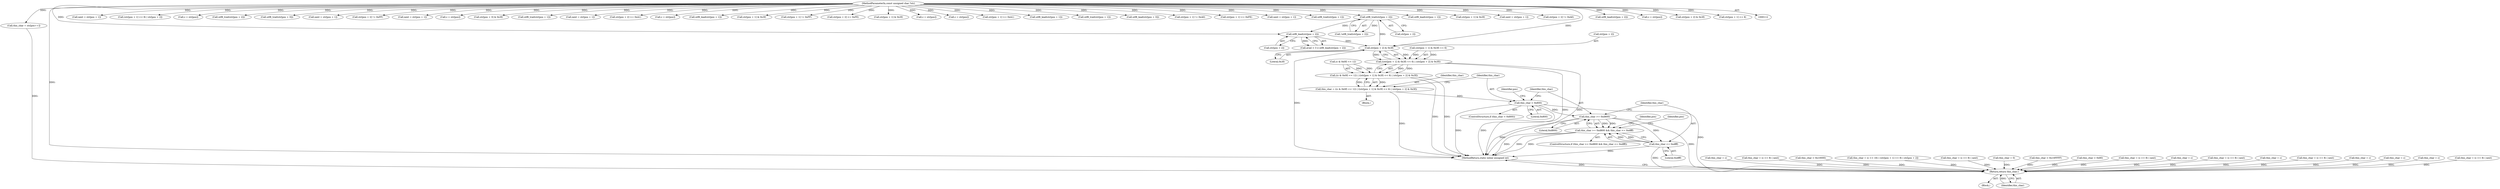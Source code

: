 digraph "0_php-src_0da8b8b801f9276359262f1ef8274c7812d3dfda?w=1_3@pointer" {
"1000318" [label="(Call,str[pos + 2] & 0x3f)"];
"1000287" [label="(Call,utf8_lead(str[pos + 2]))"];
"1000260" [label="(Call,utf8_trail(str[pos + 2]))"];
"1000114" [label="(MethodParameterIn,const unsigned char *str)"];
"1000308" [label="(Call,((str[pos + 1] & 0x3f) << 6) | (str[pos + 2] & 0x3f))"];
"1000302" [label="(Call,((c & 0x0f) << 12) | ((str[pos + 1] & 0x3f) << 6) | (str[pos + 2] & 0x3f))"];
"1000300" [label="(Call,this_char = ((c & 0x0f) << 12) | ((str[pos + 1] & 0x3f) << 6) | (str[pos + 2] & 0x3f))"];
"1000326" [label="(Call,this_char < 0x800)"];
"1000336" [label="(Call,this_char >= 0xd800)"];
"1000335" [label="(Call,this_char >= 0xd800 && this_char <= 0xdfff)"];
"1000339" [label="(Call,this_char <= 0xdfff)"];
"1001107" [label="(Return,return this_char;)"];
"1000561" [label="(Call,this_char = c)"];
"1000868" [label="(Call,this_char = (c << 8) | next)"];
"1000326" [label="(Call,this_char < 0x800)"];
"1000681" [label="(Call,next = str[pos + 1])"];
"1000308" [label="(Call,((str[pos + 1] & 0x3f) << 6) | (str[pos + 2] & 0x3f))"];
"1001057" [label="(Call,(str[pos + 1] << 8) | str[pos + 2])"];
"1000340" [label="(Identifier,this_char)"];
"1000114" [label="(MethodParameterIn,const unsigned char *str)"];
"1000288" [label="(Call,str[pos + 2])"];
"1000475" [label="(Call,this_char < 0x10000)"];
"1000829" [label="(Call,c = str[pos])"];
"1000376" [label="(Call,utf8_trail(str[pos + 2]))"];
"1000383" [label="(Call,utf8_trail(str[pos + 3]))"];
"1000852" [label="(Call,next = str[pos + 1])"];
"1001051" [label="(Call,this_char = (c << 16) | (str[pos + 1] << 8) | str[pos + 2])"];
"1001035" [label="(Call,str[pos + 2] != 0xFF)"];
"1000594" [label="(Call,next = str[pos + 1])"];
"1000336" [label="(Call,this_char >= 0xd800)"];
"1001107" [label="(Return,return this_char;)"];
"1000923" [label="(Call,this_char = (c << 8) | next)"];
"1000658" [label="(Call,c = str[pos])"];
"1000309" [label="(Call,(str[pos + 1] & 0x3f) << 6)"];
"1000466" [label="(Call,str[pos + 3] & 0x3f)"];
"1000125" [label="(Call,this_char = 0)"];
"1000302" [label="(Call,((c & 0x0f) << 12) | ((str[pos + 1] & 0x3f) << 6) | (str[pos + 2] & 0x3f))"];
"1000478" [label="(Call,this_char > 0x10FFFF)"];
"1000253" [label="(Call,utf8_trail(str[pos + 1]))"];
"1000118" [label="(Block,)"];
"1000319" [label="(Call,str[pos + 2])"];
"1000766" [label="(Call,next = str[pos + 1])"];
"1000983" [label="(Call,str[pos + 2] >= 0xA1)"];
"1001108" [label="(Identifier,this_char)"];
"1000150" [label="(Call,c = str[pos])"];
"1000200" [label="(Call,utf8_lead(str[pos + 1]))"];
"1000216" [label="(Call,str[pos + 1] & 0x3f)"];
"1000224" [label="(Call,this_char < 0x80)"];
"1000259" [label="(Call,!utf8_trail(str[pos + 2]))"];
"1001011" [label="(Call,str[pos + 1] != 0xFF)"];
"1000344" [label="(Identifier,pos)"];
"1000990" [label="(Call,str[pos + 2] <= 0xFE)"];
"1000618" [label="(Call,this_char = (c << 8) | next)"];
"1000160" [label="(Call,this_char = c)"];
"1000448" [label="(Call,str[pos + 1] & 0x3f)"];
"1000324" [label="(Literal,0x3f)"];
"1000497" [label="(Call,c = str[pos])"];
"1000571" [label="(Call,c = str[pos])"];
"1000967" [label="(Call,str[pos + 1] >= 0xA1)"];
"1000395" [label="(Call,utf8_lead(str[pos + 1]))"];
"1000368" [label="(Call,utf8_trail(str[pos + 1]))"];
"1000777" [label="(Call,this_char = (c << 8) | next)"];
"1000814" [label="(Call,this_char = c)"];
"1000425" [label="(Call,utf8_lead(str[pos + 3]))"];
"1001004" [label="(Call,str[pos + 1] != 0xA0)"];
"1000325" [label="(ControlStructure,if (this_char < 0x800))"];
"1000692" [label="(Call,this_char = (c << 8) | next)"];
"1000974" [label="(Call,str[pos + 1] <= 0xFE)"];
"1000520" [label="(Call,next = str[pos + 1])"];
"1000328" [label="(Literal,0x800)"];
"1000300" [label="(Call,this_char = ((c & 0x0f) << 12) | ((str[pos + 1] & 0x3f) << 6) | (str[pos + 2] & 0x3f))"];
"1000190" [label="(Call,utf8_trail(str[pos + 1]))"];
"1001109" [label="(MethodReturn,static inline unsigned int)"];
"1000272" [label="(Call,utf8_lead(str[pos + 1]))"];
"1000335" [label="(Call,this_char >= 0xd800 && this_char <= 0xdfff)"];
"1000239" [label="(Block,)"];
"1000310" [label="(Call,str[pos + 1] & 0x3f)"];
"1000334" [label="(ControlStructure,if (this_char >= 0xd800 && this_char <= 0xdfff))"];
"1000907" [label="(Call,next = str[pos + 1])"];
"1000720" [label="(Call,this_char = c)"];
"1001083" [label="(Call,this_char = c)"];
"1000338" [label="(Literal,0xd800)"];
"1000327" [label="(Identifier,this_char)"];
"1001028" [label="(Call,str[pos + 2] != 0xA0)"];
"1001096" [label="(Call,this_char = str[pos++])"];
"1000648" [label="(Call,this_char = c)"];
"1000283" [label="(Call,avail < 3 || utf8_lead(str[pos + 2]))"];
"1000410" [label="(Call,utf8_lead(str[pos + 2]))"];
"1000303" [label="(Call,(c & 0x0f) << 12)"];
"1000347" [label="(Identifier,pos)"];
"1000260" [label="(Call,utf8_trail(str[pos + 2]))"];
"1000301" [label="(Identifier,this_char)"];
"1000318" [label="(Call,str[pos + 2] & 0x3f)"];
"1000735" [label="(Call,c = str[pos])"];
"1000287" [label="(Call,utf8_lead(str[pos + 2]))"];
"1000339" [label="(Call,this_char <= 0xdfff)"];
"1000544" [label="(Call,this_char = (c << 8) | next)"];
"1000458" [label="(Call,str[pos + 2] & 0x3f)"];
"1000337" [label="(Identifier,this_char)"];
"1000261" [label="(Call,str[pos + 2])"];
"1000341" [label="(Literal,0xdfff)"];
"1001058" [label="(Call,str[pos + 1] << 8)"];
"1000331" [label="(Identifier,pos)"];
"1000318" -> "1000308"  [label="AST: "];
"1000318" -> "1000324"  [label="CFG: "];
"1000319" -> "1000318"  [label="AST: "];
"1000324" -> "1000318"  [label="AST: "];
"1000308" -> "1000318"  [label="CFG: "];
"1000318" -> "1001109"  [label="DDG: "];
"1000318" -> "1000308"  [label="DDG: "];
"1000318" -> "1000308"  [label="DDG: "];
"1000287" -> "1000318"  [label="DDG: "];
"1000260" -> "1000318"  [label="DDG: "];
"1000114" -> "1000318"  [label="DDG: "];
"1000287" -> "1000283"  [label="AST: "];
"1000287" -> "1000288"  [label="CFG: "];
"1000288" -> "1000287"  [label="AST: "];
"1000283" -> "1000287"  [label="CFG: "];
"1000287" -> "1000283"  [label="DDG: "];
"1000260" -> "1000287"  [label="DDG: "];
"1000114" -> "1000287"  [label="DDG: "];
"1000260" -> "1000259"  [label="AST: "];
"1000260" -> "1000261"  [label="CFG: "];
"1000261" -> "1000260"  [label="AST: "];
"1000259" -> "1000260"  [label="CFG: "];
"1000260" -> "1000259"  [label="DDG: "];
"1000114" -> "1000260"  [label="DDG: "];
"1000114" -> "1000112"  [label="AST: "];
"1000114" -> "1001109"  [label="DDG: "];
"1000114" -> "1000150"  [label="DDG: "];
"1000114" -> "1000190"  [label="DDG: "];
"1000114" -> "1000200"  [label="DDG: "];
"1000114" -> "1000216"  [label="DDG: "];
"1000114" -> "1000253"  [label="DDG: "];
"1000114" -> "1000272"  [label="DDG: "];
"1000114" -> "1000310"  [label="DDG: "];
"1000114" -> "1000368"  [label="DDG: "];
"1000114" -> "1000376"  [label="DDG: "];
"1000114" -> "1000383"  [label="DDG: "];
"1000114" -> "1000395"  [label="DDG: "];
"1000114" -> "1000410"  [label="DDG: "];
"1000114" -> "1000425"  [label="DDG: "];
"1000114" -> "1000448"  [label="DDG: "];
"1000114" -> "1000458"  [label="DDG: "];
"1000114" -> "1000466"  [label="DDG: "];
"1000114" -> "1000497"  [label="DDG: "];
"1000114" -> "1000520"  [label="DDG: "];
"1000114" -> "1000571"  [label="DDG: "];
"1000114" -> "1000594"  [label="DDG: "];
"1000114" -> "1000658"  [label="DDG: "];
"1000114" -> "1000681"  [label="DDG: "];
"1000114" -> "1000735"  [label="DDG: "];
"1000114" -> "1000766"  [label="DDG: "];
"1000114" -> "1000829"  [label="DDG: "];
"1000114" -> "1000852"  [label="DDG: "];
"1000114" -> "1000907"  [label="DDG: "];
"1000114" -> "1000967"  [label="DDG: "];
"1000114" -> "1000974"  [label="DDG: "];
"1000114" -> "1000983"  [label="DDG: "];
"1000114" -> "1000990"  [label="DDG: "];
"1000114" -> "1001004"  [label="DDG: "];
"1000114" -> "1001011"  [label="DDG: "];
"1000114" -> "1001028"  [label="DDG: "];
"1000114" -> "1001035"  [label="DDG: "];
"1000114" -> "1001058"  [label="DDG: "];
"1000114" -> "1001057"  [label="DDG: "];
"1000114" -> "1001096"  [label="DDG: "];
"1000308" -> "1000302"  [label="AST: "];
"1000309" -> "1000308"  [label="AST: "];
"1000302" -> "1000308"  [label="CFG: "];
"1000308" -> "1001109"  [label="DDG: "];
"1000308" -> "1001109"  [label="DDG: "];
"1000308" -> "1000302"  [label="DDG: "];
"1000308" -> "1000302"  [label="DDG: "];
"1000309" -> "1000308"  [label="DDG: "];
"1000309" -> "1000308"  [label="DDG: "];
"1000302" -> "1000300"  [label="AST: "];
"1000303" -> "1000302"  [label="AST: "];
"1000300" -> "1000302"  [label="CFG: "];
"1000302" -> "1001109"  [label="DDG: "];
"1000302" -> "1001109"  [label="DDG: "];
"1000302" -> "1000300"  [label="DDG: "];
"1000302" -> "1000300"  [label="DDG: "];
"1000303" -> "1000302"  [label="DDG: "];
"1000303" -> "1000302"  [label="DDG: "];
"1000300" -> "1000239"  [label="AST: "];
"1000301" -> "1000300"  [label="AST: "];
"1000327" -> "1000300"  [label="CFG: "];
"1000300" -> "1001109"  [label="DDG: "];
"1000300" -> "1000326"  [label="DDG: "];
"1000326" -> "1000325"  [label="AST: "];
"1000326" -> "1000328"  [label="CFG: "];
"1000327" -> "1000326"  [label="AST: "];
"1000328" -> "1000326"  [label="AST: "];
"1000331" -> "1000326"  [label="CFG: "];
"1000337" -> "1000326"  [label="CFG: "];
"1000326" -> "1001109"  [label="DDG: "];
"1000326" -> "1001109"  [label="DDG: "];
"1000326" -> "1000336"  [label="DDG: "];
"1000326" -> "1001107"  [label="DDG: "];
"1000336" -> "1000335"  [label="AST: "];
"1000336" -> "1000338"  [label="CFG: "];
"1000337" -> "1000336"  [label="AST: "];
"1000338" -> "1000336"  [label="AST: "];
"1000340" -> "1000336"  [label="CFG: "];
"1000335" -> "1000336"  [label="CFG: "];
"1000336" -> "1001109"  [label="DDG: "];
"1000336" -> "1000335"  [label="DDG: "];
"1000336" -> "1000335"  [label="DDG: "];
"1000336" -> "1000339"  [label="DDG: "];
"1000336" -> "1001107"  [label="DDG: "];
"1000335" -> "1000334"  [label="AST: "];
"1000335" -> "1000339"  [label="CFG: "];
"1000339" -> "1000335"  [label="AST: "];
"1000344" -> "1000335"  [label="CFG: "];
"1000347" -> "1000335"  [label="CFG: "];
"1000335" -> "1001109"  [label="DDG: "];
"1000335" -> "1001109"  [label="DDG: "];
"1000335" -> "1001109"  [label="DDG: "];
"1000339" -> "1000335"  [label="DDG: "];
"1000339" -> "1000335"  [label="DDG: "];
"1000339" -> "1000341"  [label="CFG: "];
"1000340" -> "1000339"  [label="AST: "];
"1000341" -> "1000339"  [label="AST: "];
"1000339" -> "1001109"  [label="DDG: "];
"1000339" -> "1001107"  [label="DDG: "];
"1001107" -> "1000118"  [label="AST: "];
"1001107" -> "1001108"  [label="CFG: "];
"1001108" -> "1001107"  [label="AST: "];
"1001109" -> "1001107"  [label="CFG: "];
"1001107" -> "1001109"  [label="DDG: "];
"1001108" -> "1001107"  [label="DDG: "];
"1000561" -> "1001107"  [label="DDG: "];
"1000475" -> "1001107"  [label="DDG: "];
"1000814" -> "1001107"  [label="DDG: "];
"1001083" -> "1001107"  [label="DDG: "];
"1000648" -> "1001107"  [label="DDG: "];
"1000777" -> "1001107"  [label="DDG: "];
"1000868" -> "1001107"  [label="DDG: "];
"1000125" -> "1001107"  [label="DDG: "];
"1000692" -> "1001107"  [label="DDG: "];
"1000224" -> "1001107"  [label="DDG: "];
"1001096" -> "1001107"  [label="DDG: "];
"1000478" -> "1001107"  [label="DDG: "];
"1000720" -> "1001107"  [label="DDG: "];
"1000544" -> "1001107"  [label="DDG: "];
"1000618" -> "1001107"  [label="DDG: "];
"1001051" -> "1001107"  [label="DDG: "];
"1000923" -> "1001107"  [label="DDG: "];
"1000160" -> "1001107"  [label="DDG: "];
}
